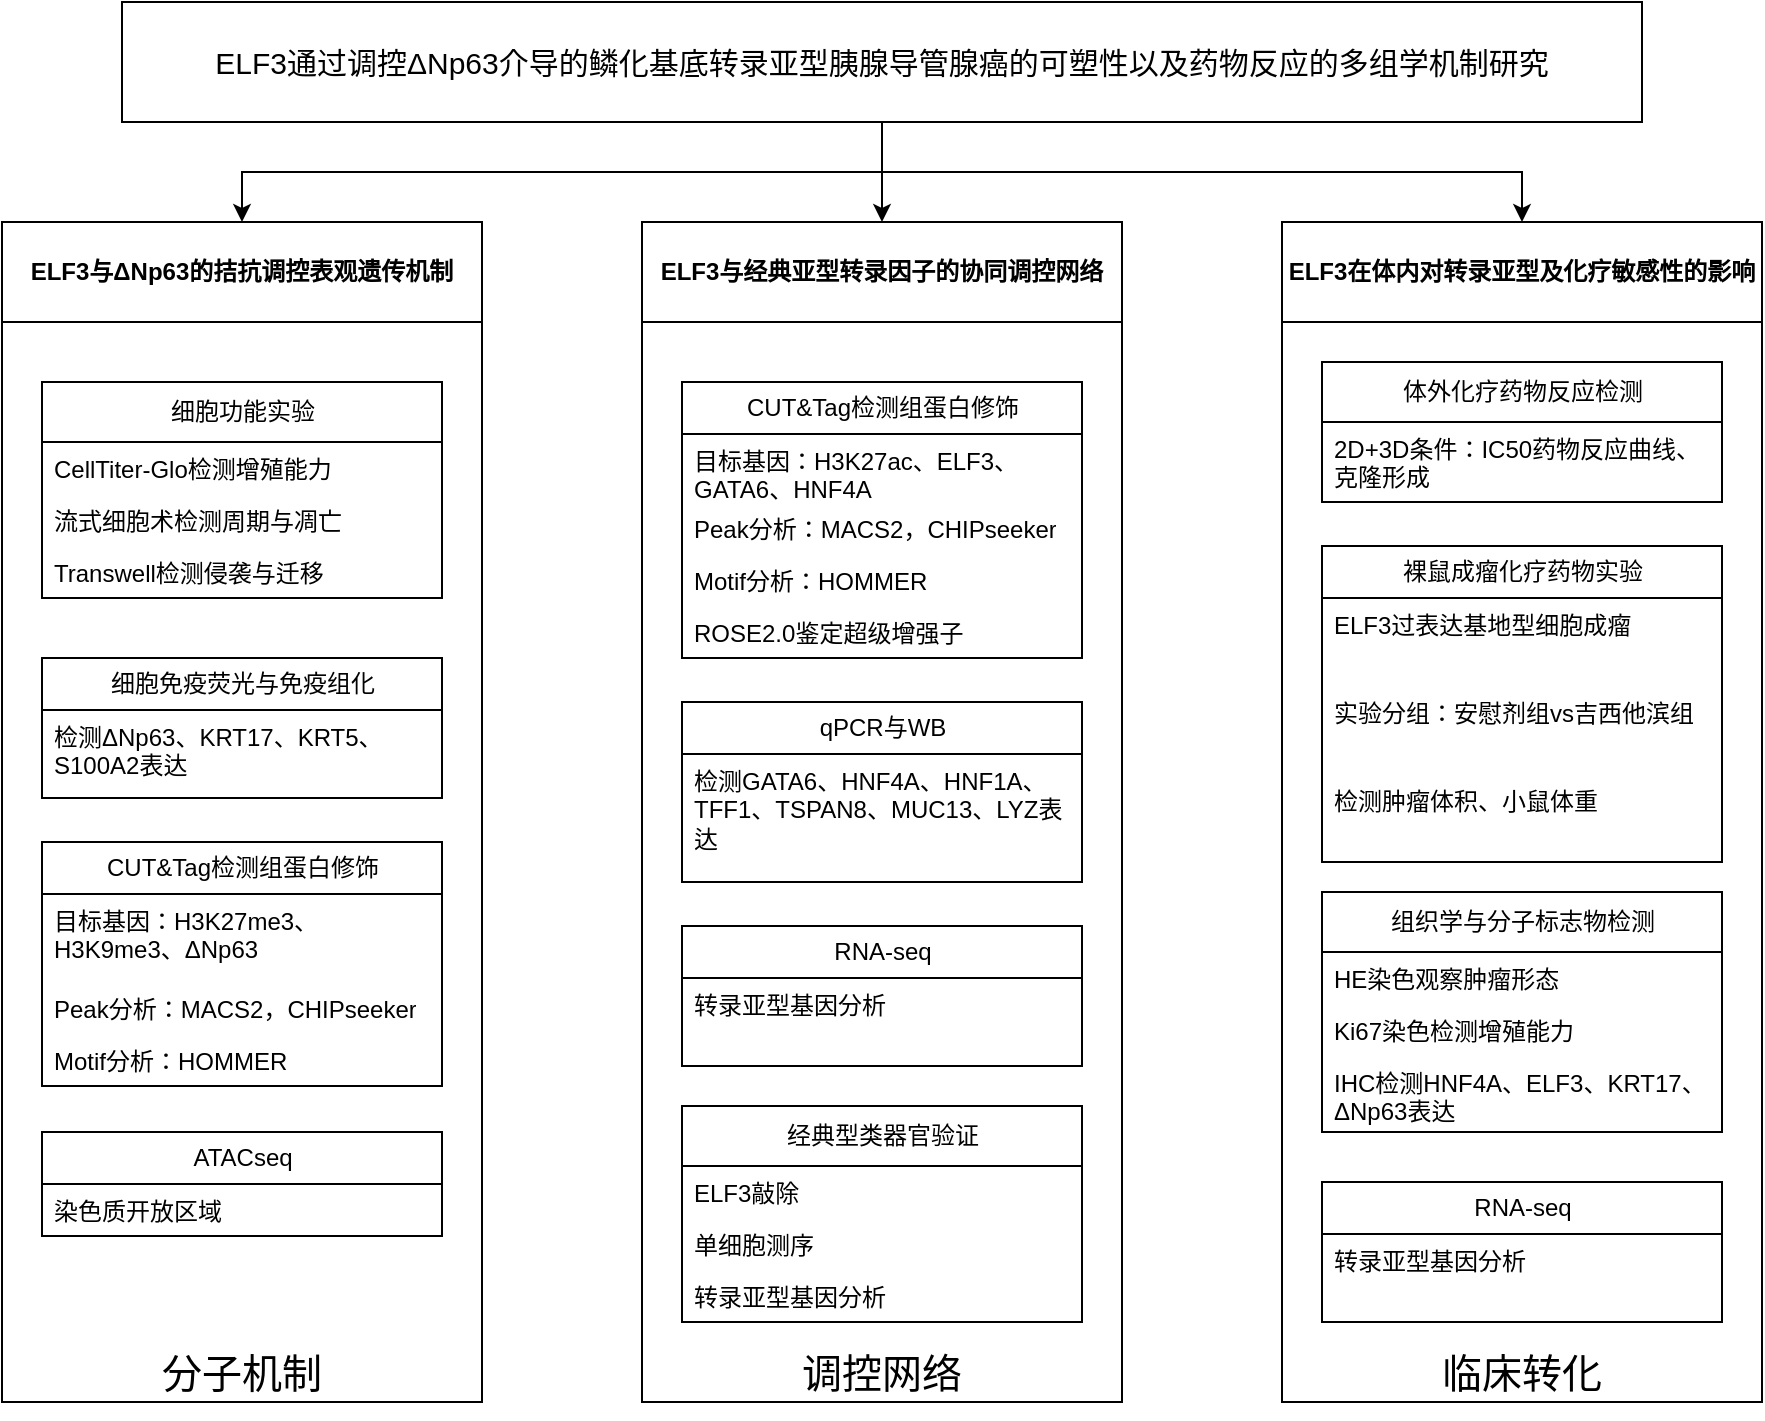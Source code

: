 <mxfile version="26.1.0">
  <diagram id="C5RBs43oDa-KdzZeNtuy" name="Page-1">
    <mxGraphModel dx="1194" dy="661" grid="1" gridSize="10" guides="1" tooltips="1" connect="1" arrows="1" fold="1" page="1" pageScale="1" pageWidth="827" pageHeight="1169" math="0" shadow="0">
      <root>
        <mxCell id="WIyWlLk6GJQsqaUBKTNV-0" />
        <mxCell id="WIyWlLk6GJQsqaUBKTNV-1" parent="WIyWlLk6GJQsqaUBKTNV-0" />
        <mxCell id="tnzwanF5Vy6JVnjVZYrW-280" value="调控网络" style="rounded=0;whiteSpace=wrap;html=1;fontSize=20;verticalAlign=bottom;" parent="WIyWlLk6GJQsqaUBKTNV-1" vertex="1">
          <mxGeometry x="360" y="180" width="240" height="540" as="geometry" />
        </mxCell>
        <mxCell id="tnzwanF5Vy6JVnjVZYrW-281" value="临床转化" style="rounded=0;whiteSpace=wrap;html=1;fontSize=20;verticalAlign=bottom;" parent="WIyWlLk6GJQsqaUBKTNV-1" vertex="1">
          <mxGeometry x="680" y="180" width="240" height="540" as="geometry" />
        </mxCell>
        <mxCell id="tnzwanF5Vy6JVnjVZYrW-266" value="分子机制" style="rounded=0;whiteSpace=wrap;html=1;fontSize=20;verticalAlign=bottom;" parent="WIyWlLk6GJQsqaUBKTNV-1" vertex="1">
          <mxGeometry x="40" y="180" width="240" height="540" as="geometry" />
        </mxCell>
        <mxCell id="tnzwanF5Vy6JVnjVZYrW-215" value="细胞功能实验" style="swimlane;fontStyle=0;childLayout=stackLayout;horizontal=1;startSize=30;fillColor=none;horizontalStack=0;resizeParent=1;resizeParentMax=0;resizeLast=0;collapsible=1;marginBottom=0;html=1;textDirection=rtl;fontSize=12;" parent="WIyWlLk6GJQsqaUBKTNV-1" vertex="1">
          <mxGeometry x="60" y="210" width="200" height="108" as="geometry" />
        </mxCell>
        <mxCell id="tnzwanF5Vy6JVnjVZYrW-216" value="CellTiter-Glo检测增殖能力" style="text;strokeColor=none;fillColor=none;align=left;verticalAlign=top;spacingLeft=4;spacingRight=4;overflow=hidden;rotatable=0;points=[[0,0.5],[1,0.5]];portConstraint=eastwest;whiteSpace=wrap;html=1;fontSize=12;" parent="tnzwanF5Vy6JVnjVZYrW-215" vertex="1">
          <mxGeometry y="30" width="200" height="26" as="geometry" />
        </mxCell>
        <mxCell id="tnzwanF5Vy6JVnjVZYrW-217" value="流式细胞术检测周期与凋亡" style="text;strokeColor=none;fillColor=none;align=left;verticalAlign=top;spacingLeft=4;spacingRight=4;overflow=hidden;rotatable=0;points=[[0,0.5],[1,0.5]];portConstraint=eastwest;whiteSpace=wrap;html=1;fontSize=12;" parent="tnzwanF5Vy6JVnjVZYrW-215" vertex="1">
          <mxGeometry y="56" width="200" height="26" as="geometry" />
        </mxCell>
        <mxCell id="tnzwanF5Vy6JVnjVZYrW-218" value="Transwell检测侵袭与迁移" style="text;strokeColor=none;fillColor=none;align=left;verticalAlign=top;spacingLeft=4;spacingRight=4;overflow=hidden;rotatable=0;points=[[0,0.5],[1,0.5]];portConstraint=eastwest;whiteSpace=wrap;html=1;fontSize=12;" parent="tnzwanF5Vy6JVnjVZYrW-215" vertex="1">
          <mxGeometry y="82" width="200" height="26" as="geometry" />
        </mxCell>
        <mxCell id="tnzwanF5Vy6JVnjVZYrW-219" value="细胞免疫荧光与免疫组化" style="swimlane;fontStyle=0;childLayout=stackLayout;horizontal=1;startSize=26;fillColor=none;horizontalStack=0;resizeParent=1;resizeParentMax=0;resizeLast=0;collapsible=1;marginBottom=0;html=1;fontSize=12;" parent="WIyWlLk6GJQsqaUBKTNV-1" vertex="1">
          <mxGeometry x="60" y="348" width="200" height="70" as="geometry" />
        </mxCell>
        <mxCell id="tnzwanF5Vy6JVnjVZYrW-220" value="检测ΔNp63、KRT17、KRT5、S100A2表达" style="text;strokeColor=none;fillColor=none;align=left;verticalAlign=top;spacingLeft=4;spacingRight=4;overflow=hidden;rotatable=0;points=[[0,0.5],[1,0.5]];portConstraint=eastwest;whiteSpace=wrap;html=1;fontSize=12;" parent="tnzwanF5Vy6JVnjVZYrW-219" vertex="1">
          <mxGeometry y="26" width="200" height="44" as="geometry" />
        </mxCell>
        <mxCell id="tnzwanF5Vy6JVnjVZYrW-223" value="CUT&amp;amp;Tag检测组蛋白修饰" style="swimlane;fontStyle=0;childLayout=stackLayout;horizontal=1;startSize=26;fillColor=none;horizontalStack=0;resizeParent=1;resizeParentMax=0;resizeLast=0;collapsible=1;marginBottom=0;html=1;fontSize=12;" parent="WIyWlLk6GJQsqaUBKTNV-1" vertex="1">
          <mxGeometry x="60" y="440" width="200" height="122" as="geometry" />
        </mxCell>
        <mxCell id="tnzwanF5Vy6JVnjVZYrW-224" value="目标基因：H3K27me3、H3K9me3、ΔNp63" style="text;strokeColor=none;fillColor=none;align=left;verticalAlign=top;spacingLeft=4;spacingRight=4;overflow=hidden;rotatable=0;points=[[0,0.5],[1,0.5]];portConstraint=eastwest;whiteSpace=wrap;html=1;fontSize=12;" parent="tnzwanF5Vy6JVnjVZYrW-223" vertex="1">
          <mxGeometry y="26" width="200" height="44" as="geometry" />
        </mxCell>
        <mxCell id="tnzwanF5Vy6JVnjVZYrW-225" value="Peak分析：MACS2，CHIPseeker" style="text;strokeColor=none;fillColor=none;align=left;verticalAlign=top;spacingLeft=4;spacingRight=4;overflow=hidden;rotatable=0;points=[[0,0.5],[1,0.5]];portConstraint=eastwest;whiteSpace=wrap;html=1;fontSize=12;" parent="tnzwanF5Vy6JVnjVZYrW-223" vertex="1">
          <mxGeometry y="70" width="200" height="26" as="geometry" />
        </mxCell>
        <mxCell id="tnzwanF5Vy6JVnjVZYrW-241" value="Motif分析：HOMMER" style="text;strokeColor=none;fillColor=none;align=left;verticalAlign=top;spacingLeft=4;spacingRight=4;overflow=hidden;rotatable=0;points=[[0,0.5],[1,0.5]];portConstraint=eastwest;whiteSpace=wrap;html=1;fontSize=12;" parent="tnzwanF5Vy6JVnjVZYrW-223" vertex="1">
          <mxGeometry y="96" width="200" height="26" as="geometry" />
        </mxCell>
        <mxCell id="tnzwanF5Vy6JVnjVZYrW-228" value="ATACseq" style="swimlane;fontStyle=0;childLayout=stackLayout;horizontal=1;startSize=26;fillColor=none;horizontalStack=0;resizeParent=1;resizeParentMax=0;resizeLast=0;collapsible=1;marginBottom=0;html=1;fontSize=12;" parent="WIyWlLk6GJQsqaUBKTNV-1" vertex="1">
          <mxGeometry x="60" y="585" width="200" height="52" as="geometry" />
        </mxCell>
        <mxCell id="tnzwanF5Vy6JVnjVZYrW-229" value="染色质开放区域" style="text;strokeColor=none;fillColor=none;align=left;verticalAlign=top;spacingLeft=4;spacingRight=4;overflow=hidden;rotatable=0;points=[[0,0.5],[1,0.5]];portConstraint=eastwest;whiteSpace=wrap;html=1;fontSize=12;" parent="tnzwanF5Vy6JVnjVZYrW-228" vertex="1">
          <mxGeometry y="26" width="200" height="26" as="geometry" />
        </mxCell>
        <mxCell id="tnzwanF5Vy6JVnjVZYrW-233" value="&lt;span class=&quot;notion-enable-hover&quot; data-token-index=&quot;0&quot; style=&quot;font-weight:600&quot;&gt;ELF3与ΔNp63的拮抗调控表观遗传机制&lt;/span&gt;" style="rounded=0;whiteSpace=wrap;html=1;fontSize=12;" parent="WIyWlLk6GJQsqaUBKTNV-1" vertex="1">
          <mxGeometry x="40" y="130" width="240" height="50" as="geometry" />
        </mxCell>
        <mxCell id="tnzwanF5Vy6JVnjVZYrW-234" value="&lt;span class=&quot;notion-enable-hover&quot; data-token-index=&quot;0&quot; style=&quot;font-weight:600&quot;&gt;ELF3与经典亚型转录因子的协同调控网络&lt;/span&gt;" style="rounded=0;whiteSpace=wrap;html=1;fontSize=12;" parent="WIyWlLk6GJQsqaUBKTNV-1" vertex="1">
          <mxGeometry x="360" y="130" width="240" height="50" as="geometry" />
        </mxCell>
        <mxCell id="tnzwanF5Vy6JVnjVZYrW-235" value="&lt;span class=&quot;notion-enable-hover&quot; data-token-index=&quot;0&quot; style=&quot;font-weight:600&quot;&gt;ELF3在体内对转录亚型及化疗敏感性的影响&lt;/span&gt;" style="rounded=0;whiteSpace=wrap;html=1;fontSize=12;" parent="WIyWlLk6GJQsqaUBKTNV-1" vertex="1">
          <mxGeometry x="680" y="130" width="240" height="50" as="geometry" />
        </mxCell>
        <mxCell id="tnzwanF5Vy6JVnjVZYrW-282" style="edgeStyle=orthogonalEdgeStyle;rounded=0;orthogonalLoop=1;jettySize=auto;html=1;exitX=0.5;exitY=1;exitDx=0;exitDy=0;entryX=0.5;entryY=0;entryDx=0;entryDy=0;" parent="WIyWlLk6GJQsqaUBKTNV-1" source="tnzwanF5Vy6JVnjVZYrW-236" target="tnzwanF5Vy6JVnjVZYrW-233" edge="1">
          <mxGeometry relative="1" as="geometry" />
        </mxCell>
        <mxCell id="tnzwanF5Vy6JVnjVZYrW-283" style="edgeStyle=orthogonalEdgeStyle;rounded=0;orthogonalLoop=1;jettySize=auto;html=1;exitX=0.5;exitY=1;exitDx=0;exitDy=0;" parent="WIyWlLk6GJQsqaUBKTNV-1" source="tnzwanF5Vy6JVnjVZYrW-236" target="tnzwanF5Vy6JVnjVZYrW-235" edge="1">
          <mxGeometry relative="1" as="geometry" />
        </mxCell>
        <mxCell id="tnzwanF5Vy6JVnjVZYrW-284" style="edgeStyle=orthogonalEdgeStyle;rounded=0;orthogonalLoop=1;jettySize=auto;html=1;exitX=0.5;exitY=1;exitDx=0;exitDy=0;entryX=0.5;entryY=0;entryDx=0;entryDy=0;" parent="WIyWlLk6GJQsqaUBKTNV-1" source="tnzwanF5Vy6JVnjVZYrW-236" target="tnzwanF5Vy6JVnjVZYrW-234" edge="1">
          <mxGeometry relative="1" as="geometry">
            <Array as="points">
              <mxPoint x="480" y="80" />
            </Array>
          </mxGeometry>
        </mxCell>
        <mxCell id="tnzwanF5Vy6JVnjVZYrW-236" value="ELF3通过调控ΔNp63介导的鳞化基底转录亚型胰腺导管腺癌的可塑性以及药物反应的多组学机制研究" style="rounded=0;whiteSpace=wrap;html=1;fontSize=15;" parent="WIyWlLk6GJQsqaUBKTNV-1" vertex="1">
          <mxGeometry x="100" y="20" width="760" height="60" as="geometry" />
        </mxCell>
        <mxCell id="tnzwanF5Vy6JVnjVZYrW-237" value="CUT&amp;amp;Tag检测组蛋白修饰" style="swimlane;fontStyle=0;childLayout=stackLayout;horizontal=1;startSize=26;fillColor=none;horizontalStack=0;resizeParent=1;resizeParentMax=0;resizeLast=0;collapsible=1;marginBottom=0;html=1;fontSize=12;" parent="WIyWlLk6GJQsqaUBKTNV-1" vertex="1">
          <mxGeometry x="380" y="210" width="200" height="138" as="geometry" />
        </mxCell>
        <mxCell id="tnzwanF5Vy6JVnjVZYrW-238" value="目标基因：H3K27ac、ELF3、GATA6、HNF4A" style="text;strokeColor=none;fillColor=none;align=left;verticalAlign=top;spacingLeft=4;spacingRight=4;overflow=hidden;rotatable=0;points=[[0,0.5],[1,0.5]];portConstraint=eastwest;whiteSpace=wrap;html=1;fontSize=12;" parent="tnzwanF5Vy6JVnjVZYrW-237" vertex="1">
          <mxGeometry y="26" width="200" height="34" as="geometry" />
        </mxCell>
        <mxCell id="tnzwanF5Vy6JVnjVZYrW-239" value="Peak分析：MACS2，CHIPseeker" style="text;strokeColor=none;fillColor=none;align=left;verticalAlign=top;spacingLeft=4;spacingRight=4;overflow=hidden;rotatable=0;points=[[0,0.5],[1,0.5]];portConstraint=eastwest;whiteSpace=wrap;html=1;fontSize=12;" parent="tnzwanF5Vy6JVnjVZYrW-237" vertex="1">
          <mxGeometry y="60" width="200" height="26" as="geometry" />
        </mxCell>
        <mxCell id="tnzwanF5Vy6JVnjVZYrW-243" value="Motif分析：HOMMER" style="text;strokeColor=none;fillColor=none;align=left;verticalAlign=top;spacingLeft=4;spacingRight=4;overflow=hidden;rotatable=0;points=[[0,0.5],[1,0.5]];portConstraint=eastwest;whiteSpace=wrap;html=1;fontSize=12;" parent="tnzwanF5Vy6JVnjVZYrW-237" vertex="1">
          <mxGeometry y="86" width="200" height="26" as="geometry" />
        </mxCell>
        <mxCell id="tnzwanF5Vy6JVnjVZYrW-240" value="ROSE2.0鉴定超级增强子" style="text;strokeColor=none;fillColor=none;align=left;verticalAlign=top;spacingLeft=4;spacingRight=4;overflow=hidden;rotatable=0;points=[[0,0.5],[1,0.5]];portConstraint=eastwest;whiteSpace=wrap;html=1;fontSize=12;" parent="tnzwanF5Vy6JVnjVZYrW-237" vertex="1">
          <mxGeometry y="112" width="200" height="26" as="geometry" />
        </mxCell>
        <mxCell id="tnzwanF5Vy6JVnjVZYrW-244" value="qPCR与WB" style="swimlane;fontStyle=0;childLayout=stackLayout;horizontal=1;startSize=26;fillColor=none;horizontalStack=0;resizeParent=1;resizeParentMax=0;resizeLast=0;collapsible=1;marginBottom=0;html=1;fontSize=12;" parent="WIyWlLk6GJQsqaUBKTNV-1" vertex="1">
          <mxGeometry x="380" y="370" width="200" height="90" as="geometry" />
        </mxCell>
        <mxCell id="tnzwanF5Vy6JVnjVZYrW-245" value="检测GATA6、HNF4A、HNF1A、TFF1、TSPAN8、MUC13、LYZ表达" style="text;strokeColor=none;fillColor=none;align=left;verticalAlign=top;spacingLeft=4;spacingRight=4;overflow=hidden;rotatable=0;points=[[0,0.5],[1,0.5]];portConstraint=eastwest;whiteSpace=wrap;html=1;fontSize=12;" parent="tnzwanF5Vy6JVnjVZYrW-244" vertex="1">
          <mxGeometry y="26" width="200" height="64" as="geometry" />
        </mxCell>
        <mxCell id="tnzwanF5Vy6JVnjVZYrW-246" value="RNA-seq" style="swimlane;fontStyle=0;childLayout=stackLayout;horizontal=1;startSize=26;fillColor=none;horizontalStack=0;resizeParent=1;resizeParentMax=0;resizeLast=0;collapsible=1;marginBottom=0;html=1;fontSize=12;" parent="WIyWlLk6GJQsqaUBKTNV-1" vertex="1">
          <mxGeometry x="380" y="482" width="200" height="70" as="geometry" />
        </mxCell>
        <mxCell id="tnzwanF5Vy6JVnjVZYrW-247" value="转录亚型基因分析" style="text;strokeColor=none;fillColor=none;align=left;verticalAlign=top;spacingLeft=4;spacingRight=4;overflow=hidden;rotatable=0;points=[[0,0.5],[1,0.5]];portConstraint=eastwest;whiteSpace=wrap;html=1;fontSize=12;" parent="tnzwanF5Vy6JVnjVZYrW-246" vertex="1">
          <mxGeometry y="26" width="200" height="44" as="geometry" />
        </mxCell>
        <mxCell id="tnzwanF5Vy6JVnjVZYrW-248" value="经典型类器官验证" style="swimlane;fontStyle=0;childLayout=stackLayout;horizontal=1;startSize=30;fillColor=none;horizontalStack=0;resizeParent=1;resizeParentMax=0;resizeLast=0;collapsible=1;marginBottom=0;html=1;textDirection=rtl;fontSize=12;" parent="WIyWlLk6GJQsqaUBKTNV-1" vertex="1">
          <mxGeometry x="380" y="572" width="200" height="108" as="geometry">
            <mxRectangle x="380" y="550" width="140" height="30" as="alternateBounds" />
          </mxGeometry>
        </mxCell>
        <mxCell id="tnzwanF5Vy6JVnjVZYrW-249" value="ELF3敲除" style="text;strokeColor=none;fillColor=none;align=left;verticalAlign=top;spacingLeft=4;spacingRight=4;overflow=hidden;rotatable=0;points=[[0,0.5],[1,0.5]];portConstraint=eastwest;whiteSpace=wrap;html=1;fontSize=12;" parent="tnzwanF5Vy6JVnjVZYrW-248" vertex="1">
          <mxGeometry y="30" width="200" height="26" as="geometry" />
        </mxCell>
        <mxCell id="tnzwanF5Vy6JVnjVZYrW-250" value="单细胞测序" style="text;strokeColor=none;fillColor=none;align=left;verticalAlign=top;spacingLeft=4;spacingRight=4;overflow=hidden;rotatable=0;points=[[0,0.5],[1,0.5]];portConstraint=eastwest;whiteSpace=wrap;html=1;fontSize=12;" parent="tnzwanF5Vy6JVnjVZYrW-248" vertex="1">
          <mxGeometry y="56" width="200" height="26" as="geometry" />
        </mxCell>
        <mxCell id="tnzwanF5Vy6JVnjVZYrW-251" value="转录亚型基因分析" style="text;strokeColor=none;fillColor=none;align=left;verticalAlign=top;spacingLeft=4;spacingRight=4;overflow=hidden;rotatable=0;points=[[0,0.5],[1,0.5]];portConstraint=eastwest;whiteSpace=wrap;html=1;fontSize=12;" parent="tnzwanF5Vy6JVnjVZYrW-248" vertex="1">
          <mxGeometry y="82" width="200" height="26" as="geometry" />
        </mxCell>
        <mxCell id="tnzwanF5Vy6JVnjVZYrW-252" value="体外化疗药物反应检测" style="swimlane;fontStyle=0;childLayout=stackLayout;horizontal=1;startSize=30;fillColor=none;horizontalStack=0;resizeParent=1;resizeParentMax=0;resizeLast=0;collapsible=1;marginBottom=0;html=1;textDirection=rtl;fontSize=12;" parent="WIyWlLk6GJQsqaUBKTNV-1" vertex="1">
          <mxGeometry x="700" y="200" width="200" height="70" as="geometry" />
        </mxCell>
        <mxCell id="tnzwanF5Vy6JVnjVZYrW-253" value="2D+3D条件：IC50药物反应曲线、克隆形成" style="text;strokeColor=none;fillColor=none;align=left;verticalAlign=top;spacingLeft=4;spacingRight=4;overflow=hidden;rotatable=0;points=[[0,0.5],[1,0.5]];portConstraint=eastwest;whiteSpace=wrap;html=1;fontSize=12;" parent="tnzwanF5Vy6JVnjVZYrW-252" vertex="1">
          <mxGeometry y="30" width="200" height="40" as="geometry" />
        </mxCell>
        <mxCell id="tnzwanF5Vy6JVnjVZYrW-256" value="裸鼠成瘤化疗药物实验" style="swimlane;fontStyle=0;childLayout=stackLayout;horizontal=1;startSize=26;fillColor=none;horizontalStack=0;resizeParent=1;resizeParentMax=0;resizeLast=0;collapsible=1;marginBottom=0;html=1;fontSize=12;" parent="WIyWlLk6GJQsqaUBKTNV-1" vertex="1">
          <mxGeometry x="700" y="292" width="200" height="158" as="geometry" />
        </mxCell>
        <mxCell id="tnzwanF5Vy6JVnjVZYrW-257" value="ELF3过表达基地型细胞成瘤" style="text;strokeColor=none;fillColor=none;align=left;verticalAlign=top;spacingLeft=4;spacingRight=4;overflow=hidden;rotatable=0;points=[[0,0.5],[1,0.5]];portConstraint=eastwest;whiteSpace=wrap;html=1;fontSize=12;" parent="tnzwanF5Vy6JVnjVZYrW-256" vertex="1">
          <mxGeometry y="26" width="200" height="44" as="geometry" />
        </mxCell>
        <mxCell id="tnzwanF5Vy6JVnjVZYrW-258" value="实验分组：安慰剂组vs吉西他滨组" style="text;strokeColor=none;fillColor=none;align=left;verticalAlign=top;spacingLeft=4;spacingRight=4;overflow=hidden;rotatable=0;points=[[0,0.5],[1,0.5]];portConstraint=eastwest;whiteSpace=wrap;html=1;fontSize=12;" parent="tnzwanF5Vy6JVnjVZYrW-256" vertex="1">
          <mxGeometry y="70" width="200" height="44" as="geometry" />
        </mxCell>
        <mxCell id="tnzwanF5Vy6JVnjVZYrW-259" value="检测肿瘤体积、小鼠体重" style="text;strokeColor=none;fillColor=none;align=left;verticalAlign=top;spacingLeft=4;spacingRight=4;overflow=hidden;rotatable=0;points=[[0,0.5],[1,0.5]];portConstraint=eastwest;whiteSpace=wrap;html=1;fontSize=12;" parent="tnzwanF5Vy6JVnjVZYrW-256" vertex="1">
          <mxGeometry y="114" width="200" height="44" as="geometry" />
        </mxCell>
        <mxCell id="tnzwanF5Vy6JVnjVZYrW-260" value="组织学与分子标志物检测" style="swimlane;fontStyle=0;childLayout=stackLayout;horizontal=1;startSize=30;fillColor=none;horizontalStack=0;resizeParent=1;resizeParentMax=0;resizeLast=0;collapsible=1;marginBottom=0;html=1;textDirection=rtl;fontSize=12;" parent="WIyWlLk6GJQsqaUBKTNV-1" vertex="1">
          <mxGeometry x="700" y="465" width="200" height="120" as="geometry" />
        </mxCell>
        <mxCell id="tnzwanF5Vy6JVnjVZYrW-261" value="HE染色观察肿瘤形态" style="text;strokeColor=none;fillColor=none;align=left;verticalAlign=top;spacingLeft=4;spacingRight=4;overflow=hidden;rotatable=0;points=[[0,0.5],[1,0.5]];portConstraint=eastwest;whiteSpace=wrap;html=1;fontSize=12;" parent="tnzwanF5Vy6JVnjVZYrW-260" vertex="1">
          <mxGeometry y="30" width="200" height="26" as="geometry" />
        </mxCell>
        <mxCell id="tnzwanF5Vy6JVnjVZYrW-262" value="Ki67染色检测增殖能力" style="text;strokeColor=none;fillColor=none;align=left;verticalAlign=top;spacingLeft=4;spacingRight=4;overflow=hidden;rotatable=0;points=[[0,0.5],[1,0.5]];portConstraint=eastwest;whiteSpace=wrap;html=1;fontSize=12;" parent="tnzwanF5Vy6JVnjVZYrW-260" vertex="1">
          <mxGeometry y="56" width="200" height="26" as="geometry" />
        </mxCell>
        <mxCell id="tnzwanF5Vy6JVnjVZYrW-263" value="IHC检测HNF4A、ELF3、KRT17、ΔNp63表达" style="text;strokeColor=none;fillColor=none;align=left;verticalAlign=top;spacingLeft=4;spacingRight=4;overflow=hidden;rotatable=0;points=[[0,0.5],[1,0.5]];portConstraint=eastwest;whiteSpace=wrap;html=1;fontSize=12;" parent="tnzwanF5Vy6JVnjVZYrW-260" vertex="1">
          <mxGeometry y="82" width="200" height="38" as="geometry" />
        </mxCell>
        <mxCell id="tnzwanF5Vy6JVnjVZYrW-264" value="RNA-seq" style="swimlane;fontStyle=0;childLayout=stackLayout;horizontal=1;startSize=26;fillColor=none;horizontalStack=0;resizeParent=1;resizeParentMax=0;resizeLast=0;collapsible=1;marginBottom=0;html=1;fontSize=12;" parent="WIyWlLk6GJQsqaUBKTNV-1" vertex="1">
          <mxGeometry x="700" y="610" width="200" height="70" as="geometry" />
        </mxCell>
        <mxCell id="tnzwanF5Vy6JVnjVZYrW-265" value="转录亚型基因分析" style="text;strokeColor=none;fillColor=none;align=left;verticalAlign=top;spacingLeft=4;spacingRight=4;overflow=hidden;rotatable=0;points=[[0,0.5],[1,0.5]];portConstraint=eastwest;whiteSpace=wrap;html=1;fontSize=12;" parent="tnzwanF5Vy6JVnjVZYrW-264" vertex="1">
          <mxGeometry y="26" width="200" height="44" as="geometry" />
        </mxCell>
        <mxCell id="tnzwanF5Vy6JVnjVZYrW-279" style="edgeStyle=orthogonalEdgeStyle;rounded=0;orthogonalLoop=1;jettySize=auto;html=1;exitX=0.5;exitY=1;exitDx=0;exitDy=0;" parent="WIyWlLk6GJQsqaUBKTNV-1" source="tnzwanF5Vy6JVnjVZYrW-266" target="tnzwanF5Vy6JVnjVZYrW-266" edge="1">
          <mxGeometry relative="1" as="geometry" />
        </mxCell>
      </root>
    </mxGraphModel>
  </diagram>
</mxfile>
